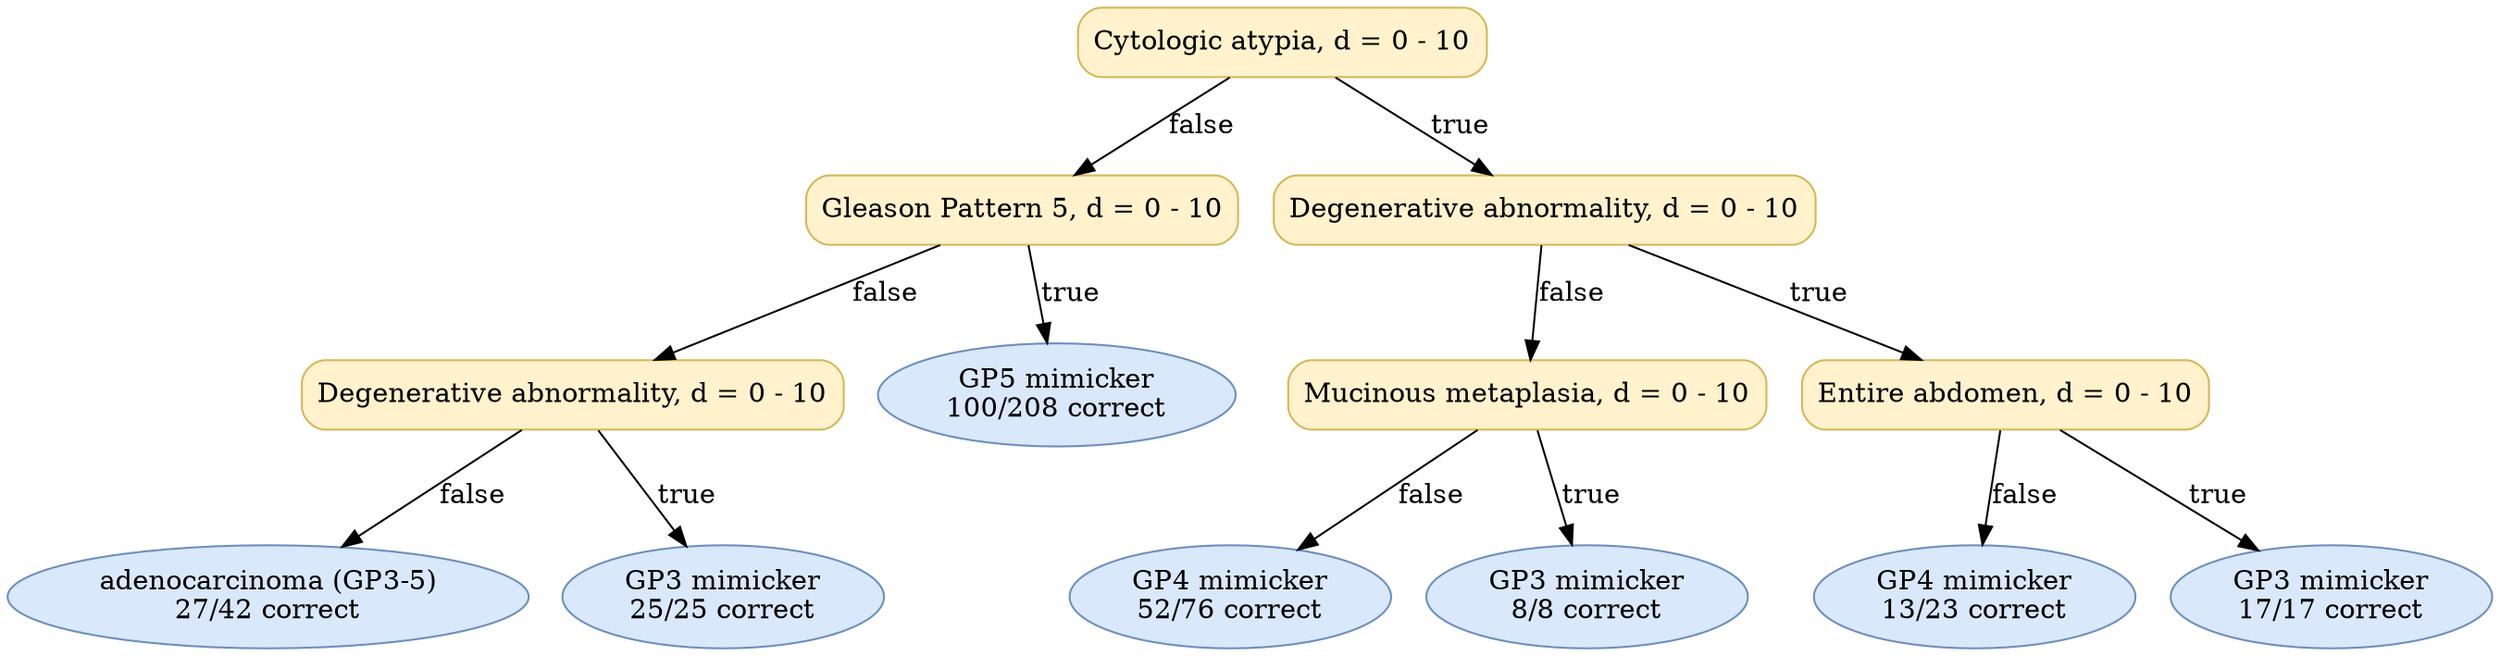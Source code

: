 digraph "DT" {
fontname="Times-Roman";
label="";
node [fontname="Times-Roman"];
Node1 [color="#D6B656", fillcolor="#FFF2CC", label="Cytologic atypia, d = 0 - 10", shape="box", style="rounded,filled"];
Node2 [color="#D6B656", fillcolor="#FFF2CC", label="Gleason Pattern 5, d = 0 - 10", shape="box", style="rounded,filled"];
Node3 [color="#D6B656", fillcolor="#FFF2CC", label="Degenerative abnormality, d = 0 - 10", shape="box", style="rounded,filled"];
Node4 [color="#6C8EBF", fillcolor="#DAE8FC", label=<adenocarcinoma (GP3-5)<br/>27/42 correct>, shape="ellipse", style="rounded,filled"];
Node5 [color="#6C8EBF", fillcolor="#DAE8FC", label=<GP3 mimicker<br/>25/25 correct>, shape="ellipse", style="rounded,filled"];
Node6 [color="#6C8EBF", fillcolor="#DAE8FC", label=<GP5 mimicker<br/>100/208 correct>, shape="ellipse", style="rounded,filled"];
Node7 [color="#D6B656", fillcolor="#FFF2CC", label="Degenerative abnormality, d = 0 - 10", shape="box", style="rounded,filled"];
Node8 [color="#D6B656", fillcolor="#FFF2CC", label="Mucinous metaplasia, d = 0 - 10", shape="box", style="rounded,filled"];
Node9 [color="#6C8EBF", fillcolor="#DAE8FC", label=<GP4 mimicker<br/>52/76 correct>, shape="ellipse", style="rounded,filled"];
Node10 [color="#6C8EBF", fillcolor="#DAE8FC", label=<GP3 mimicker<br/>8/8 correct>, shape="ellipse", style="rounded,filled"];
Node11 [color="#D6B656", fillcolor="#FFF2CC", label="Entire abdomen, d = 0 - 10", shape="box", style="rounded,filled"];
Node12 [color="#6C8EBF", fillcolor="#DAE8FC", label=<GP4 mimicker<br/>13/23 correct>, shape="ellipse", style="rounded,filled"];
Node13 [color="#6C8EBF", fillcolor="#DAE8FC", label=<GP3 mimicker<br/>17/17 correct>, shape="ellipse", style="rounded,filled"];
Node1 -> Node2  [key=0, label="false"];
Node1 -> Node7  [key=0, label="true"];
Node2 -> Node3  [key=0, label="false"];
Node2 -> Node6  [key=0, label="true"];
Node3 -> Node4  [key=0, label="false"];
Node3 -> Node5  [key=0, label="true"];
Node7 -> Node8  [key=0, label="false"];
Node7 -> Node11  [key=0, label="true"];
Node8 -> Node9  [key=0, label="false"];
Node8 -> Node10  [key=0, label="true"];
Node11 -> Node12  [key=0, label="false"];
Node11 -> Node13  [key=0, label="true"];
}
